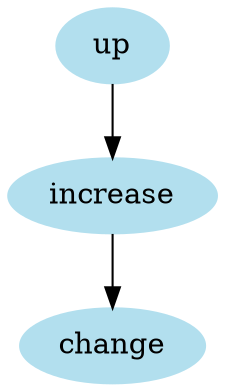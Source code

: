 digraph unix {
	node [color=lightblue2 style=filled]
	size="6,6"
	up -> increase
	increase -> change
}
